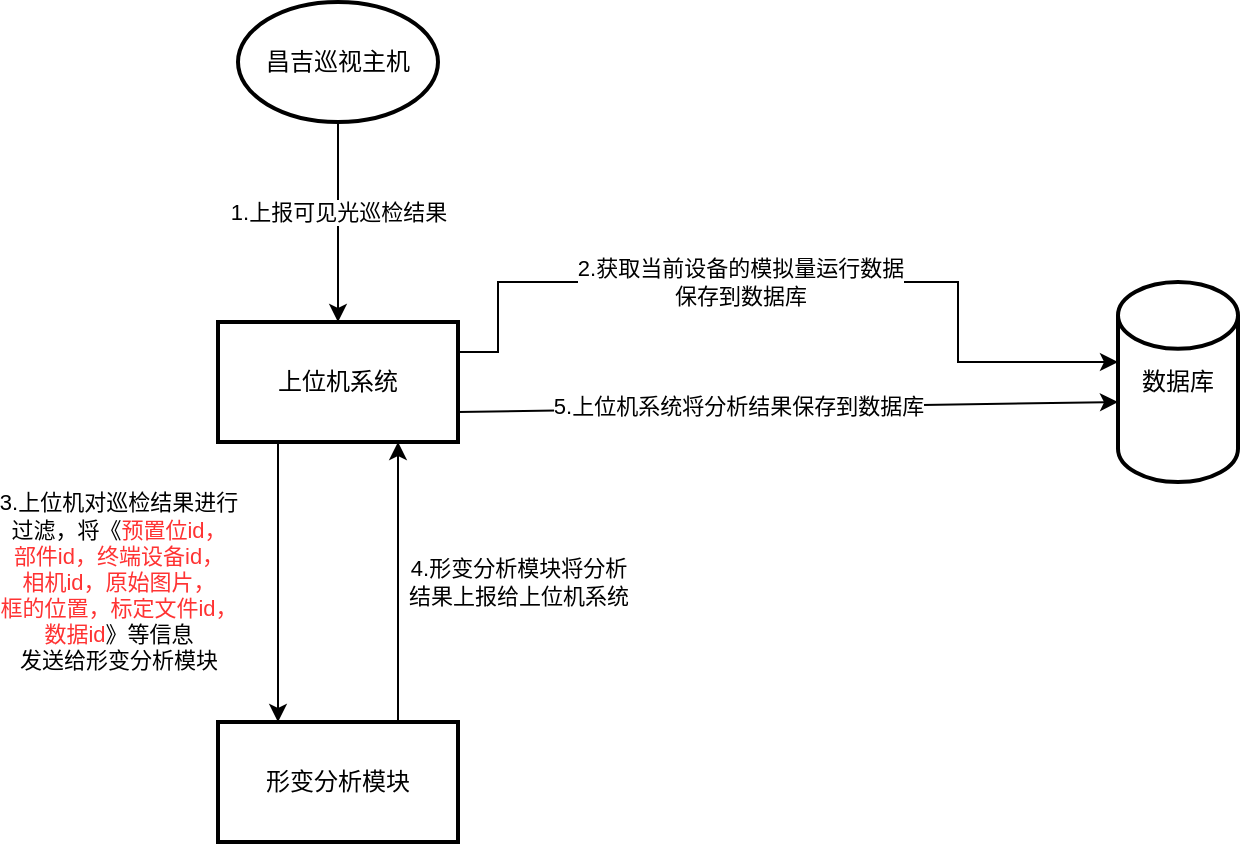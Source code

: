 <mxfile version="16.6.4" type="github">
  <diagram id="UuuZ4-HdQKZMtrYlUDtB" name="Page-1">
    <mxGraphModel dx="1426" dy="684" grid="1" gridSize="10" guides="1" tooltips="1" connect="1" arrows="1" fold="1" page="1" pageScale="1" pageWidth="827" pageHeight="1169" math="0" shadow="0">
      <root>
        <mxCell id="0" />
        <mxCell id="1" parent="0" />
        <mxCell id="fGFA6BrNCQIEQ8YfSRlI-1" value="" style="edgeStyle=orthogonalEdgeStyle;rounded=0;orthogonalLoop=1;jettySize=auto;html=1;" edge="1" parent="1" source="fGFA6BrNCQIEQ8YfSRlI-3" target="fGFA6BrNCQIEQ8YfSRlI-10">
          <mxGeometry relative="1" as="geometry" />
        </mxCell>
        <mxCell id="fGFA6BrNCQIEQ8YfSRlI-2" value="1.上报可见光巡检结果" style="edgeLabel;html=1;align=center;verticalAlign=middle;resizable=0;points=[];" vertex="1" connectable="0" parent="fGFA6BrNCQIEQ8YfSRlI-1">
          <mxGeometry x="-0.1" relative="1" as="geometry">
            <mxPoint as="offset" />
          </mxGeometry>
        </mxCell>
        <mxCell id="fGFA6BrNCQIEQ8YfSRlI-3" value="昌吉巡视主机" style="strokeWidth=2;html=1;shape=mxgraph.flowchart.start_1;whiteSpace=wrap;" vertex="1" parent="1">
          <mxGeometry x="230" y="130" width="100" height="60" as="geometry" />
        </mxCell>
        <mxCell id="fGFA6BrNCQIEQ8YfSRlI-4" value="" style="edgeStyle=orthogonalEdgeStyle;rounded=0;orthogonalLoop=1;jettySize=auto;html=1;exitX=0.25;exitY=1;exitDx=0;exitDy=0;entryX=0.25;entryY=0;entryDx=0;entryDy=0;" edge="1" parent="1" source="fGFA6BrNCQIEQ8YfSRlI-10" target="fGFA6BrNCQIEQ8YfSRlI-13">
          <mxGeometry relative="1" as="geometry" />
        </mxCell>
        <mxCell id="fGFA6BrNCQIEQ8YfSRlI-5" value="3.上位机对巡检结果进行&lt;br&gt;过滤，将《&lt;font color=&quot;#ff3333&quot;&gt;预置位id，&lt;br&gt;部件id，终端设备id，&lt;br&gt;相机id，原始图片，&lt;br&gt;框的位置，标定文件id，&lt;br&gt;数据id&lt;/font&gt;》等信息&lt;br&gt;发送给形变分析模块" style="edgeLabel;html=1;align=center;verticalAlign=middle;resizable=0;points=[];" vertex="1" connectable="0" parent="fGFA6BrNCQIEQ8YfSRlI-4">
          <mxGeometry x="-0.071" relative="1" as="geometry">
            <mxPoint x="-80" y="5" as="offset" />
          </mxGeometry>
        </mxCell>
        <mxCell id="fGFA6BrNCQIEQ8YfSRlI-6" style="edgeStyle=orthogonalEdgeStyle;rounded=0;orthogonalLoop=1;jettySize=auto;html=1;exitX=1;exitY=0.25;exitDx=0;exitDy=0;" edge="1" parent="1" source="fGFA6BrNCQIEQ8YfSRlI-10" target="fGFA6BrNCQIEQ8YfSRlI-14">
          <mxGeometry relative="1" as="geometry">
            <Array as="points">
              <mxPoint x="360" y="305" />
              <mxPoint x="360" y="270" />
              <mxPoint x="590" y="270" />
              <mxPoint x="590" y="310" />
            </Array>
          </mxGeometry>
        </mxCell>
        <mxCell id="fGFA6BrNCQIEQ8YfSRlI-7" value="2.获取当前设备的模拟量运行数据&lt;br&gt;保存到数据库" style="edgeLabel;html=1;align=center;verticalAlign=middle;resizable=0;points=[];" vertex="1" connectable="0" parent="fGFA6BrNCQIEQ8YfSRlI-6">
          <mxGeometry x="-0.074" y="-1" relative="1" as="geometry">
            <mxPoint x="-12" y="-1" as="offset" />
          </mxGeometry>
        </mxCell>
        <mxCell id="fGFA6BrNCQIEQ8YfSRlI-8" style="rounded=0;orthogonalLoop=1;jettySize=auto;html=1;exitX=1;exitY=0.75;exitDx=0;exitDy=0;entryX=0;entryY=0.6;entryDx=0;entryDy=0;entryPerimeter=0;" edge="1" parent="1" source="fGFA6BrNCQIEQ8YfSRlI-10" target="fGFA6BrNCQIEQ8YfSRlI-14">
          <mxGeometry relative="1" as="geometry" />
        </mxCell>
        <mxCell id="fGFA6BrNCQIEQ8YfSRlI-9" value="5.上位机系统将分析结果保存到数据库" style="edgeLabel;html=1;align=center;verticalAlign=middle;resizable=0;points=[];" vertex="1" connectable="0" parent="fGFA6BrNCQIEQ8YfSRlI-8">
          <mxGeometry x="-0.297" y="1" relative="1" as="geometry">
            <mxPoint x="24" as="offset" />
          </mxGeometry>
        </mxCell>
        <mxCell id="fGFA6BrNCQIEQ8YfSRlI-10" value="上位机系统" style="whiteSpace=wrap;html=1;strokeWidth=2;" vertex="1" parent="1">
          <mxGeometry x="220" y="290" width="120" height="60" as="geometry" />
        </mxCell>
        <mxCell id="fGFA6BrNCQIEQ8YfSRlI-11" style="edgeStyle=orthogonalEdgeStyle;rounded=0;orthogonalLoop=1;jettySize=auto;html=1;exitX=0.75;exitY=0;exitDx=0;exitDy=0;entryX=0.75;entryY=1;entryDx=0;entryDy=0;" edge="1" parent="1" source="fGFA6BrNCQIEQ8YfSRlI-13" target="fGFA6BrNCQIEQ8YfSRlI-10">
          <mxGeometry relative="1" as="geometry" />
        </mxCell>
        <mxCell id="fGFA6BrNCQIEQ8YfSRlI-12" value="4.形变分析模块将分析&lt;br&gt;结果上报给上位机系统" style="edgeLabel;html=1;align=center;verticalAlign=middle;resizable=0;points=[];" vertex="1" connectable="0" parent="fGFA6BrNCQIEQ8YfSRlI-11">
          <mxGeometry x="0.029" relative="1" as="geometry">
            <mxPoint x="60" y="2" as="offset" />
          </mxGeometry>
        </mxCell>
        <mxCell id="fGFA6BrNCQIEQ8YfSRlI-13" value="形变分析模块" style="whiteSpace=wrap;html=1;strokeWidth=2;" vertex="1" parent="1">
          <mxGeometry x="220" y="490" width="120" height="60" as="geometry" />
        </mxCell>
        <mxCell id="fGFA6BrNCQIEQ8YfSRlI-14" value="数据库" style="strokeWidth=2;html=1;shape=mxgraph.flowchart.database;whiteSpace=wrap;" vertex="1" parent="1">
          <mxGeometry x="670" y="270" width="60" height="100" as="geometry" />
        </mxCell>
      </root>
    </mxGraphModel>
  </diagram>
</mxfile>

